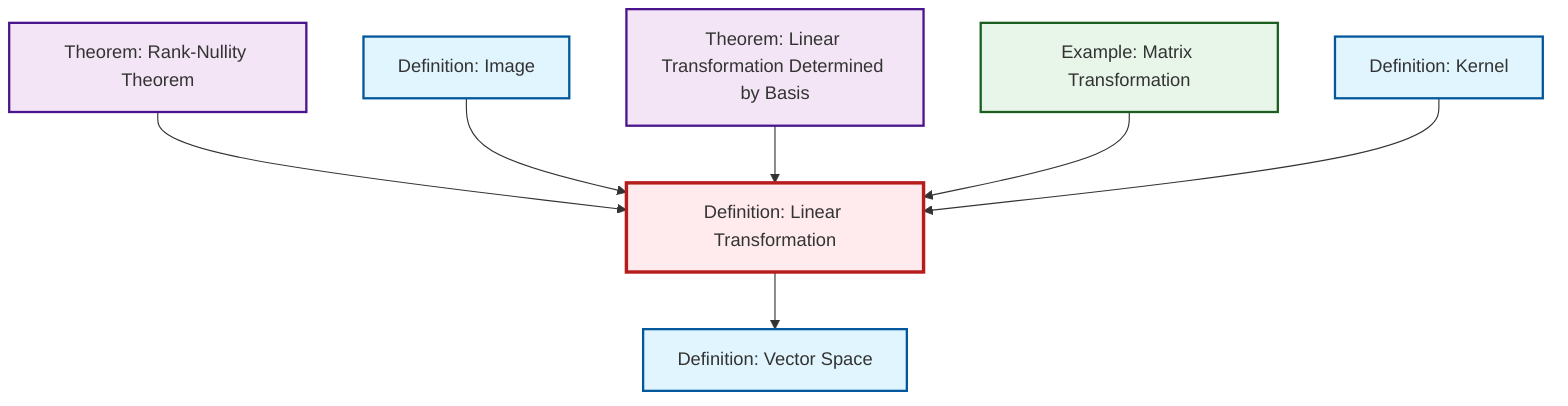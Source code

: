 graph TD
    classDef definition fill:#e1f5fe,stroke:#01579b,stroke-width:2px
    classDef theorem fill:#f3e5f5,stroke:#4a148c,stroke-width:2px
    classDef axiom fill:#fff3e0,stroke:#e65100,stroke-width:2px
    classDef example fill:#e8f5e9,stroke:#1b5e20,stroke-width:2px
    classDef current fill:#ffebee,stroke:#b71c1c,stroke-width:3px
    thm-rank-nullity["Theorem: Rank-Nullity Theorem"]:::theorem
    def-image["Definition: Image"]:::definition
    ex-matrix-transformation["Example: Matrix Transformation"]:::example
    def-vector-space["Definition: Vector Space"]:::definition
    def-kernel["Definition: Kernel"]:::definition
    def-linear-transformation["Definition: Linear Transformation"]:::definition
    thm-linear-transformation-basis["Theorem: Linear Transformation Determined by Basis"]:::theorem
    def-linear-transformation --> def-vector-space
    thm-rank-nullity --> def-linear-transformation
    def-image --> def-linear-transformation
    thm-linear-transformation-basis --> def-linear-transformation
    ex-matrix-transformation --> def-linear-transformation
    def-kernel --> def-linear-transformation
    class def-linear-transformation current